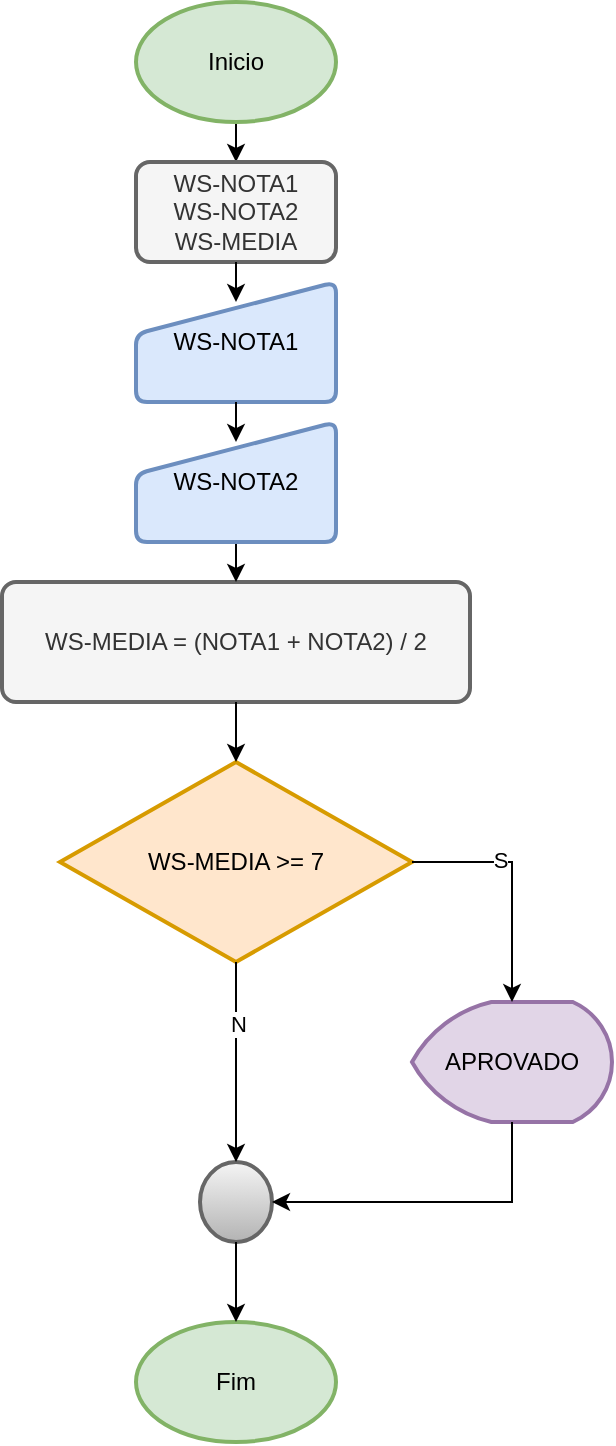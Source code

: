 <mxfile version="26.1.0">
  <diagram name="Página-1" id="9dNB83LeFz9JYjEunmRM">
    <mxGraphModel dx="1434" dy="772" grid="1" gridSize="10" guides="1" tooltips="1" connect="1" arrows="1" fold="1" page="1" pageScale="1" pageWidth="827" pageHeight="1169" math="0" shadow="0">
      <root>
        <mxCell id="0" />
        <mxCell id="1" parent="0" />
        <mxCell id="fPCs7BV1rCsO1R0aeil8-4" style="edgeStyle=orthogonalEdgeStyle;rounded=0;orthogonalLoop=1;jettySize=auto;html=1;exitX=0.5;exitY=1;exitDx=0;exitDy=0;exitPerimeter=0;entryX=0.5;entryY=0;entryDx=0;entryDy=0;" edge="1" parent="1" source="fPCs7BV1rCsO1R0aeil8-1" target="fPCs7BV1rCsO1R0aeil8-3">
          <mxGeometry relative="1" as="geometry" />
        </mxCell>
        <mxCell id="fPCs7BV1rCsO1R0aeil8-1" value="Inicio" style="strokeWidth=2;html=1;shape=mxgraph.flowchart.start_1;whiteSpace=wrap;fillColor=#d5e8d4;strokeColor=#82b366;" vertex="1" parent="1">
          <mxGeometry x="364" y="20" width="100" height="60" as="geometry" />
        </mxCell>
        <mxCell id="fPCs7BV1rCsO1R0aeil8-2" value="Fim" style="strokeWidth=2;html=1;shape=mxgraph.flowchart.start_1;whiteSpace=wrap;fillColor=#d5e8d4;strokeColor=#82b366;" vertex="1" parent="1">
          <mxGeometry x="364" y="680" width="100" height="60" as="geometry" />
        </mxCell>
        <mxCell id="fPCs7BV1rCsO1R0aeil8-3" value="WS-NOTA1&lt;div&gt;WS-NOTA2&lt;/div&gt;&lt;div&gt;WS-MEDIA&lt;/div&gt;" style="rounded=1;whiteSpace=wrap;html=1;absoluteArcSize=1;arcSize=14;strokeWidth=2;fillColor=#f5f5f5;fontColor=#333333;strokeColor=#666666;" vertex="1" parent="1">
          <mxGeometry x="364" y="100" width="100" height="50" as="geometry" />
        </mxCell>
        <mxCell id="fPCs7BV1rCsO1R0aeil8-5" value="WS-MEDIA = (NOTA1 + NOTA2) / 2" style="rounded=1;whiteSpace=wrap;html=1;absoluteArcSize=1;arcSize=14;strokeWidth=2;fillColor=#f5f5f5;fontColor=#333333;strokeColor=#666666;" vertex="1" parent="1">
          <mxGeometry x="297" y="310" width="234" height="60" as="geometry" />
        </mxCell>
        <mxCell id="fPCs7BV1rCsO1R0aeil8-6" value="WS-NOTA1" style="html=1;strokeWidth=2;shape=manualInput;whiteSpace=wrap;rounded=1;size=26;arcSize=11;fillColor=#dae8fc;strokeColor=#6c8ebf;" vertex="1" parent="1">
          <mxGeometry x="364" y="160" width="100" height="60" as="geometry" />
        </mxCell>
        <mxCell id="fPCs7BV1rCsO1R0aeil8-10" style="edgeStyle=orthogonalEdgeStyle;rounded=0;orthogonalLoop=1;jettySize=auto;html=1;exitX=0.5;exitY=1;exitDx=0;exitDy=0;entryX=0.5;entryY=0;entryDx=0;entryDy=0;" edge="1" parent="1" source="fPCs7BV1rCsO1R0aeil8-7" target="fPCs7BV1rCsO1R0aeil8-5">
          <mxGeometry relative="1" as="geometry" />
        </mxCell>
        <mxCell id="fPCs7BV1rCsO1R0aeil8-7" value="WS-NOTA2" style="html=1;strokeWidth=2;shape=manualInput;whiteSpace=wrap;rounded=1;size=26;arcSize=11;fillColor=#dae8fc;strokeColor=#6c8ebf;" vertex="1" parent="1">
          <mxGeometry x="364" y="230" width="100" height="60" as="geometry" />
        </mxCell>
        <mxCell id="fPCs7BV1rCsO1R0aeil8-8" style="edgeStyle=orthogonalEdgeStyle;rounded=0;orthogonalLoop=1;jettySize=auto;html=1;exitX=0.5;exitY=1;exitDx=0;exitDy=0;entryX=0.5;entryY=0.167;entryDx=0;entryDy=0;entryPerimeter=0;" edge="1" parent="1" source="fPCs7BV1rCsO1R0aeil8-3" target="fPCs7BV1rCsO1R0aeil8-6">
          <mxGeometry relative="1" as="geometry" />
        </mxCell>
        <mxCell id="fPCs7BV1rCsO1R0aeil8-9" style="edgeStyle=orthogonalEdgeStyle;rounded=0;orthogonalLoop=1;jettySize=auto;html=1;exitX=0.5;exitY=1;exitDx=0;exitDy=0;entryX=0.5;entryY=0.167;entryDx=0;entryDy=0;entryPerimeter=0;" edge="1" parent="1" source="fPCs7BV1rCsO1R0aeil8-6" target="fPCs7BV1rCsO1R0aeil8-7">
          <mxGeometry relative="1" as="geometry" />
        </mxCell>
        <mxCell id="fPCs7BV1rCsO1R0aeil8-11" value="WS-MEDIA &amp;gt;= 7" style="strokeWidth=2;html=1;shape=mxgraph.flowchart.decision;whiteSpace=wrap;fillColor=#ffe6cc;strokeColor=#d79b00;" vertex="1" parent="1">
          <mxGeometry x="326" y="400" width="176" height="100" as="geometry" />
        </mxCell>
        <mxCell id="fPCs7BV1rCsO1R0aeil8-12" style="edgeStyle=orthogonalEdgeStyle;rounded=0;orthogonalLoop=1;jettySize=auto;html=1;exitX=0.5;exitY=1;exitDx=0;exitDy=0;entryX=0.5;entryY=0;entryDx=0;entryDy=0;entryPerimeter=0;" edge="1" parent="1" source="fPCs7BV1rCsO1R0aeil8-5" target="fPCs7BV1rCsO1R0aeil8-11">
          <mxGeometry relative="1" as="geometry" />
        </mxCell>
        <mxCell id="fPCs7BV1rCsO1R0aeil8-13" value="APROVADO" style="strokeWidth=2;html=1;shape=mxgraph.flowchart.display;whiteSpace=wrap;fillColor=#e1d5e7;strokeColor=#9673a6;" vertex="1" parent="1">
          <mxGeometry x="502" y="520" width="100" height="60" as="geometry" />
        </mxCell>
        <mxCell id="fPCs7BV1rCsO1R0aeil8-14" style="edgeStyle=orthogonalEdgeStyle;rounded=0;orthogonalLoop=1;jettySize=auto;html=1;exitX=1;exitY=0.5;exitDx=0;exitDy=0;exitPerimeter=0;entryX=0.5;entryY=0;entryDx=0;entryDy=0;entryPerimeter=0;" edge="1" parent="1" source="fPCs7BV1rCsO1R0aeil8-11" target="fPCs7BV1rCsO1R0aeil8-13">
          <mxGeometry relative="1" as="geometry" />
        </mxCell>
        <mxCell id="fPCs7BV1rCsO1R0aeil8-15" value="S" style="edgeLabel;html=1;align=center;verticalAlign=middle;resizable=0;points=[];" vertex="1" connectable="0" parent="fPCs7BV1rCsO1R0aeil8-14">
          <mxGeometry x="-0.267" y="1" relative="1" as="geometry">
            <mxPoint as="offset" />
          </mxGeometry>
        </mxCell>
        <mxCell id="fPCs7BV1rCsO1R0aeil8-16" value="" style="strokeWidth=2;html=1;shape=mxgraph.flowchart.start_2;whiteSpace=wrap;fillColor=#f5f5f5;gradientColor=#b3b3b3;strokeColor=#666666;" vertex="1" parent="1">
          <mxGeometry x="396" y="600" width="36" height="40" as="geometry" />
        </mxCell>
        <mxCell id="fPCs7BV1rCsO1R0aeil8-17" style="edgeStyle=orthogonalEdgeStyle;rounded=0;orthogonalLoop=1;jettySize=auto;html=1;exitX=0.5;exitY=1;exitDx=0;exitDy=0;exitPerimeter=0;entryX=0.5;entryY=0;entryDx=0;entryDy=0;entryPerimeter=0;" edge="1" parent="1" source="fPCs7BV1rCsO1R0aeil8-11" target="fPCs7BV1rCsO1R0aeil8-16">
          <mxGeometry relative="1" as="geometry" />
        </mxCell>
        <mxCell id="fPCs7BV1rCsO1R0aeil8-18" value="N" style="edgeLabel;html=1;align=center;verticalAlign=middle;resizable=0;points=[];" vertex="1" connectable="0" parent="fPCs7BV1rCsO1R0aeil8-17">
          <mxGeometry x="-0.38" y="1" relative="1" as="geometry">
            <mxPoint as="offset" />
          </mxGeometry>
        </mxCell>
        <mxCell id="fPCs7BV1rCsO1R0aeil8-19" style="edgeStyle=orthogonalEdgeStyle;rounded=0;orthogonalLoop=1;jettySize=auto;html=1;exitX=0.5;exitY=1;exitDx=0;exitDy=0;exitPerimeter=0;entryX=1;entryY=0.5;entryDx=0;entryDy=0;entryPerimeter=0;" edge="1" parent="1" source="fPCs7BV1rCsO1R0aeil8-13" target="fPCs7BV1rCsO1R0aeil8-16">
          <mxGeometry relative="1" as="geometry" />
        </mxCell>
        <mxCell id="fPCs7BV1rCsO1R0aeil8-20" style="edgeStyle=orthogonalEdgeStyle;rounded=0;orthogonalLoop=1;jettySize=auto;html=1;exitX=0.5;exitY=1;exitDx=0;exitDy=0;exitPerimeter=0;entryX=0.5;entryY=0;entryDx=0;entryDy=0;entryPerimeter=0;" edge="1" parent="1" source="fPCs7BV1rCsO1R0aeil8-16" target="fPCs7BV1rCsO1R0aeil8-2">
          <mxGeometry relative="1" as="geometry" />
        </mxCell>
      </root>
    </mxGraphModel>
  </diagram>
</mxfile>
